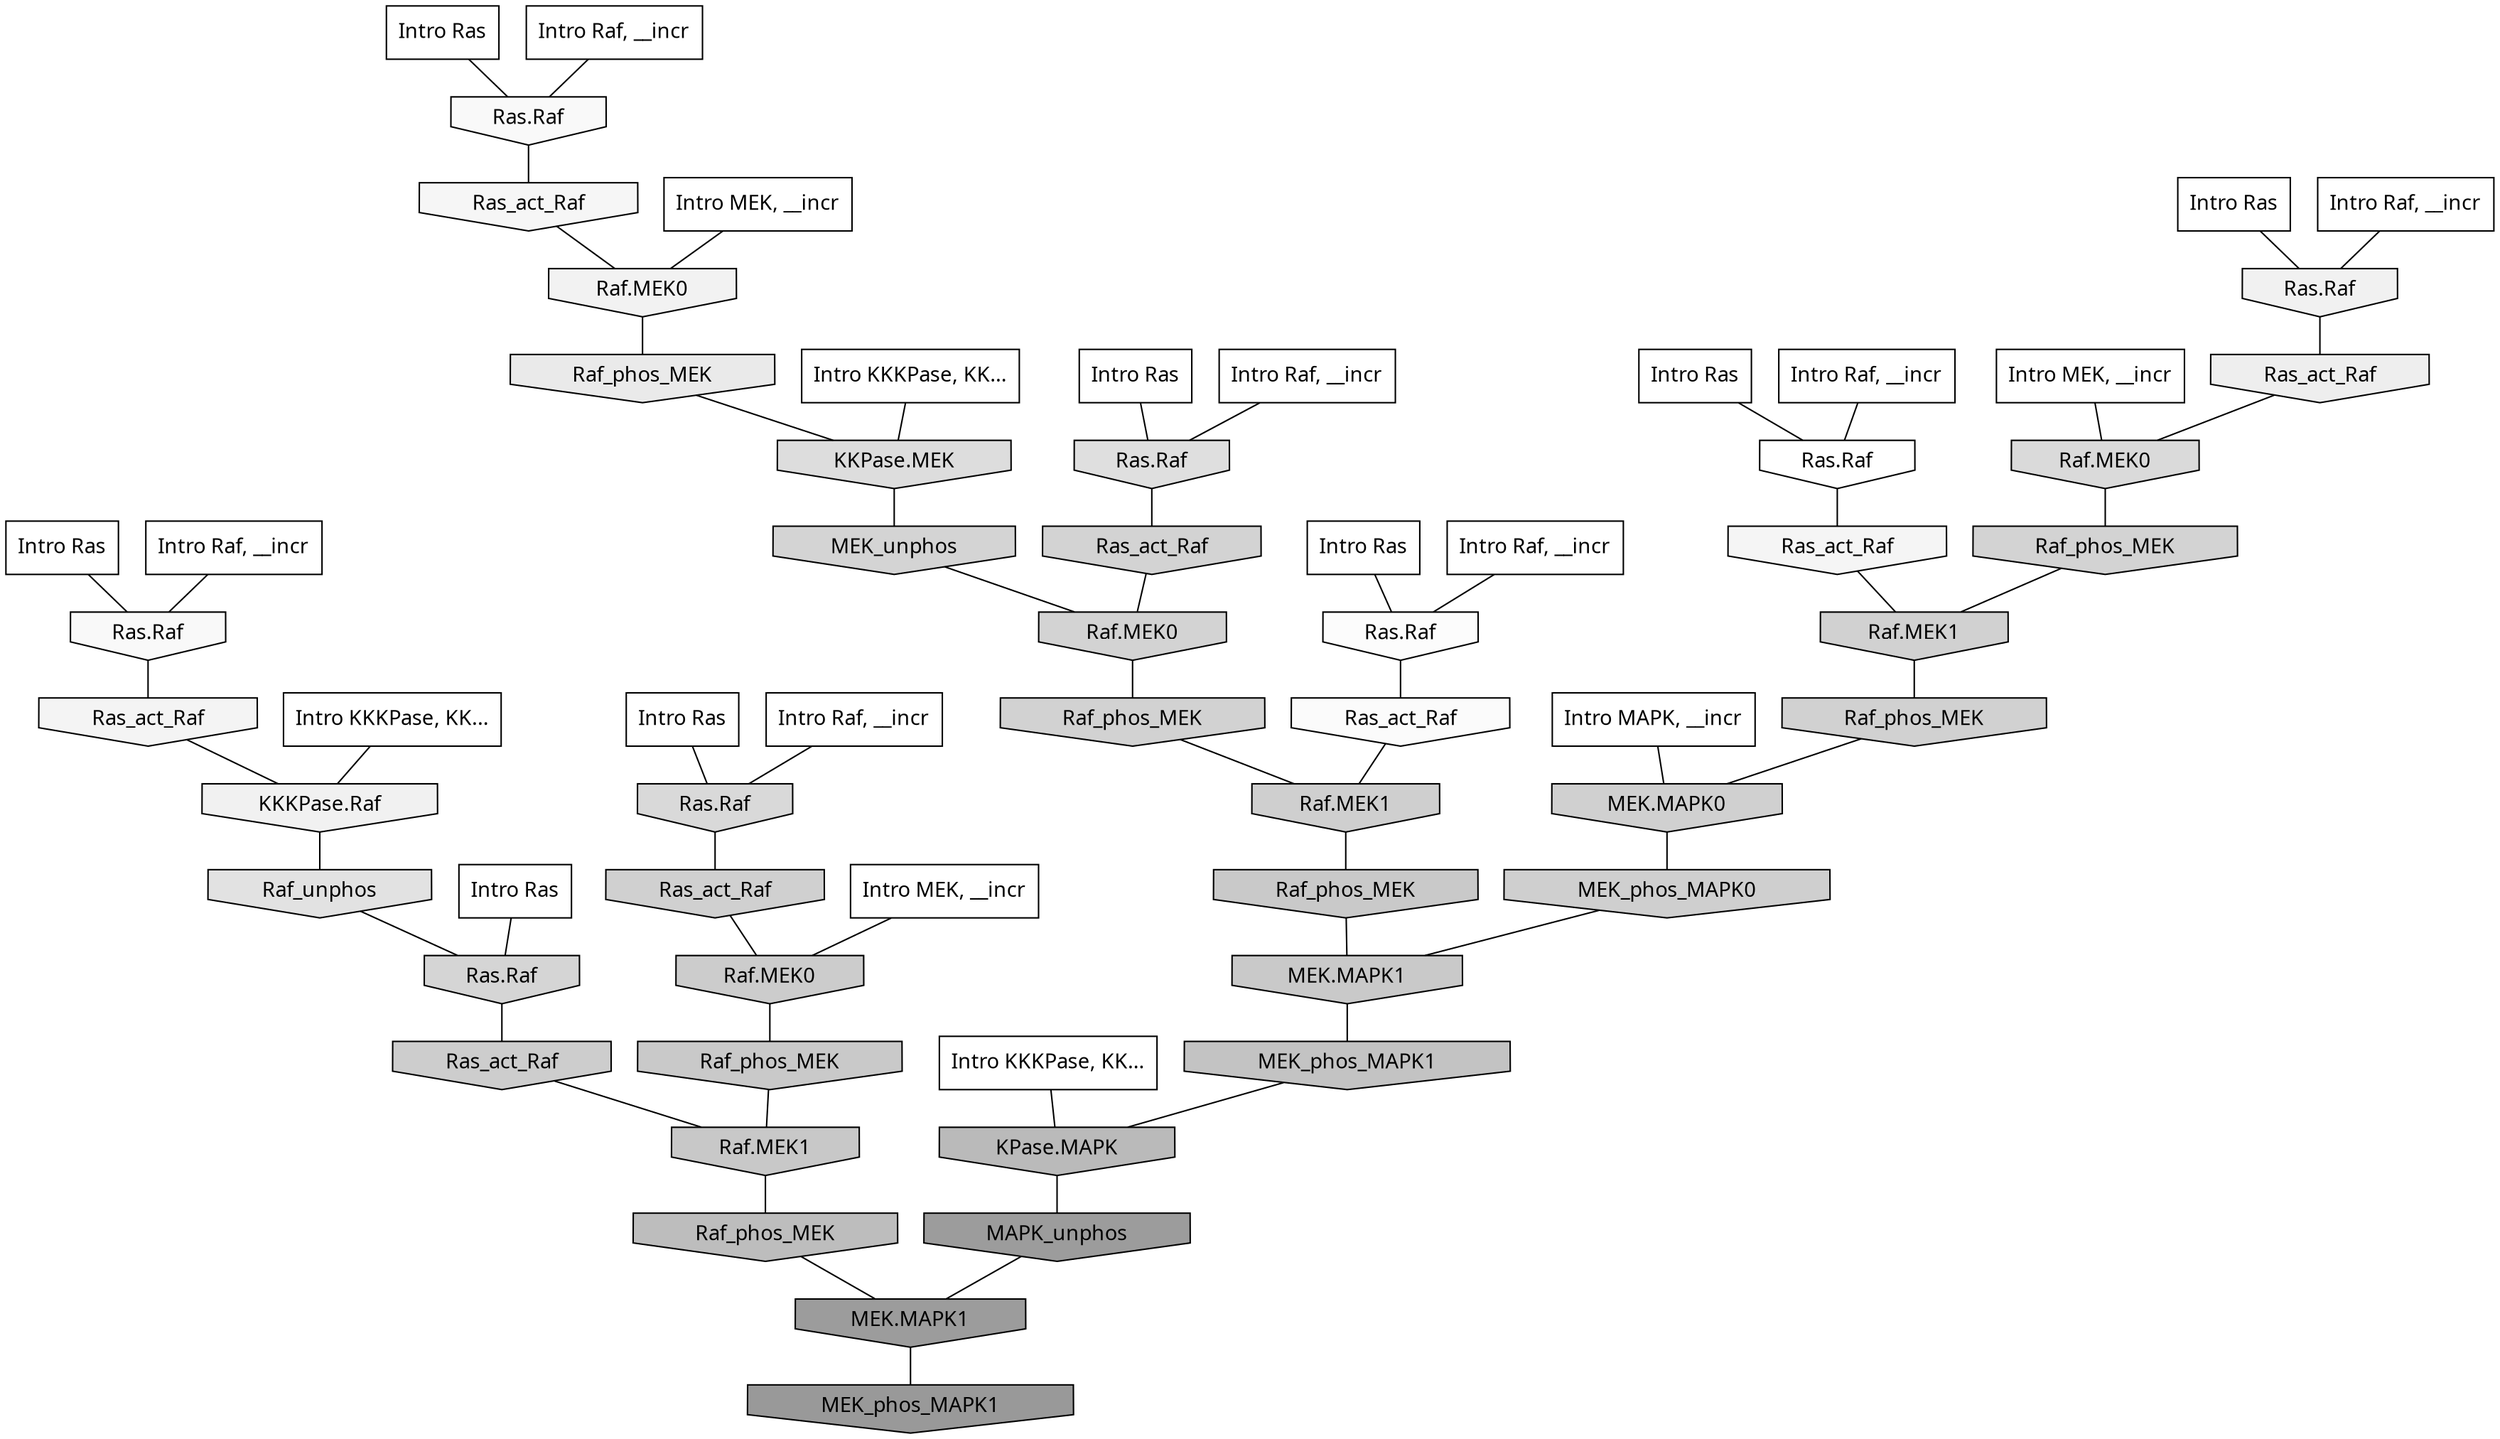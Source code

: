 digraph G{
  rankdir="TB";
  ranksep=0.30;
  node [fontname="CMU Serif"];
  edge [fontname="CMU Serif"];
  
  2 [label="Intro Ras", shape=rectangle, style=filled, fillcolor="0.000 0.000 1.000"]
  
  8 [label="Intro Ras", shape=rectangle, style=filled, fillcolor="0.000 0.000 1.000"]
  
  16 [label="Intro Ras", shape=rectangle, style=filled, fillcolor="0.000 0.000 1.000"]
  
  33 [label="Intro Ras", shape=rectangle, style=filled, fillcolor="0.000 0.000 1.000"]
  
  34 [label="Intro Ras", shape=rectangle, style=filled, fillcolor="0.000 0.000 1.000"]
  
  50 [label="Intro Ras", shape=rectangle, style=filled, fillcolor="0.000 0.000 1.000"]
  
  64 [label="Intro Ras", shape=rectangle, style=filled, fillcolor="0.000 0.000 1.000"]
  
  89 [label="Intro Ras", shape=rectangle, style=filled, fillcolor="0.000 0.000 1.000"]
  
  411 [label="Intro Raf, __incr", shape=rectangle, style=filled, fillcolor="0.000 0.000 1.000"]
  
  563 [label="Intro Raf, __incr", shape=rectangle, style=filled, fillcolor="0.000 0.000 1.000"]
  
  664 [label="Intro Raf, __incr", shape=rectangle, style=filled, fillcolor="0.000 0.000 1.000"]
  
  670 [label="Intro Raf, __incr", shape=rectangle, style=filled, fillcolor="0.000 0.000 1.000"]
  
  983 [label="Intro Raf, __incr", shape=rectangle, style=filled, fillcolor="0.000 0.000 1.000"]
  
  1007 [label="Intro Raf, __incr", shape=rectangle, style=filled, fillcolor="0.000 0.000 1.000"]
  
  1010 [label="Intro Raf, __incr", shape=rectangle, style=filled, fillcolor="0.000 0.000 1.000"]
  
  1275 [label="Intro MEK, __incr", shape=rectangle, style=filled, fillcolor="0.000 0.000 1.000"]
  
  1483 [label="Intro MEK, __incr", shape=rectangle, style=filled, fillcolor="0.000 0.000 1.000"]
  
  1755 [label="Intro MEK, __incr", shape=rectangle, style=filled, fillcolor="0.000 0.000 1.000"]
  
  2266 [label="Intro MAPK, __incr", shape=rectangle, style=filled, fillcolor="0.000 0.000 1.000"]
  
  3114 [label="Intro KKKPase, KK...", shape=rectangle, style=filled, fillcolor="0.000 0.000 1.000"]
  
  3115 [label="Intro KKKPase, KK...", shape=rectangle, style=filled, fillcolor="0.000 0.000 1.000"]
  
  3146 [label="Intro KKKPase, KK...", shape=rectangle, style=filled, fillcolor="0.000 0.000 1.000"]
  
  3282 [label="Ras.Raf", shape=invhouse, style=filled, fillcolor="0.000 0.000 1.000"]
  
  3426 [label="Ras.Raf", shape=invhouse, style=filled, fillcolor="0.000 0.000 0.986"]
  
  3447 [label="Ras_act_Raf", shape=invhouse, style=filled, fillcolor="0.000 0.000 0.984"]
  
  3562 [label="Ras.Raf", shape=invhouse, style=filled, fillcolor="0.000 0.000 0.974"]
  
  3580 [label="Ras.Raf", shape=invhouse, style=filled, fillcolor="0.000 0.000 0.973"]
  
  3738 [label="Ras_act_Raf", shape=invhouse, style=filled, fillcolor="0.000 0.000 0.962"]
  
  3793 [label="Ras_act_Raf", shape=invhouse, style=filled, fillcolor="0.000 0.000 0.958"]
  
  3862 [label="Ras_act_Raf", shape=invhouse, style=filled, fillcolor="0.000 0.000 0.955"]
  
  4013 [label="Raf.MEK0", shape=invhouse, style=filled, fillcolor="0.000 0.000 0.949"]
  
  4131 [label="Ras.Raf", shape=invhouse, style=filled, fillcolor="0.000 0.000 0.944"]
  
  4143 [label="KKKPase.Raf", shape=invhouse, style=filled, fillcolor="0.000 0.000 0.943"]
  
  4396 [label="Ras_act_Raf", shape=invhouse, style=filled, fillcolor="0.000 0.000 0.931"]
  
  4720 [label="Raf_phos_MEK", shape=invhouse, style=filled, fillcolor="0.000 0.000 0.917"]
  
  5502 [label="Raf_unphos", shape=invhouse, style=filled, fillcolor="0.000 0.000 0.885"]
  
  5881 [label="Ras.Raf", shape=invhouse, style=filled, fillcolor="0.000 0.000 0.872"]
  
  6056 [label="KKPase.MEK", shape=invhouse, style=filled, fillcolor="0.000 0.000 0.865"]
  
  6446 [label="Raf.MEK0", shape=invhouse, style=filled, fillcolor="0.000 0.000 0.853"]
  
  6574 [label="Ras.Raf", shape=invhouse, style=filled, fillcolor="0.000 0.000 0.850"]
  
  7274 [label="Ras.Raf", shape=invhouse, style=filled, fillcolor="0.000 0.000 0.833"]
  
  7394 [label="MEK_unphos", shape=invhouse, style=filled, fillcolor="0.000 0.000 0.830"]
  
  7610 [label="Ras_act_Raf", shape=invhouse, style=filled, fillcolor="0.000 0.000 0.826"]
  
  7616 [label="Raf.MEK0", shape=invhouse, style=filled, fillcolor="0.000 0.000 0.826"]
  
  7657 [label="Raf_phos_MEK", shape=invhouse, style=filled, fillcolor="0.000 0.000 0.825"]
  
  7750 [label="Raf_phos_MEK", shape=invhouse, style=filled, fillcolor="0.000 0.000 0.822"]
  
  7944 [label="Raf.MEK1", shape=invhouse, style=filled, fillcolor="0.000 0.000 0.818"]
  
  8016 [label="Raf_phos_MEK", shape=invhouse, style=filled, fillcolor="0.000 0.000 0.817"]
  
  8164 [label="MEK.MAPK0", shape=invhouse, style=filled, fillcolor="0.000 0.000 0.814"]
  
  8229 [label="Ras_act_Raf", shape=invhouse, style=filled, fillcolor="0.000 0.000 0.813"]
  
  8367 [label="Raf.MEK1", shape=invhouse, style=filled, fillcolor="0.000 0.000 0.810"]
  
  8431 [label="MEK_phos_MAPK0", shape=invhouse, style=filled, fillcolor="0.000 0.000 0.809"]
  
  8742 [label="Ras_act_Raf", shape=invhouse, style=filled, fillcolor="0.000 0.000 0.803"]
  
  8974 [label="Raf.MEK0", shape=invhouse, style=filled, fillcolor="0.000 0.000 0.797"]
  
  9560 [label="Raf_phos_MEK", shape=invhouse, style=filled, fillcolor="0.000 0.000 0.788"]
  
  9562 [label="MEK.MAPK1", shape=invhouse, style=filled, fillcolor="0.000 0.000 0.788"]
  
  9617 [label="Raf_phos_MEK", shape=invhouse, style=filled, fillcolor="0.000 0.000 0.787"]
  
  9759 [label="Raf.MEK1", shape=invhouse, style=filled, fillcolor="0.000 0.000 0.785"]
  
  11244 [label="MEK_phos_MAPK1", shape=invhouse, style=filled, fillcolor="0.000 0.000 0.765"]
  
  13259 [label="Raf_phos_MEK", shape=invhouse, style=filled, fillcolor="0.000 0.000 0.741"]
  
  14425 [label="KPase.MAPK", shape=invhouse, style=filled, fillcolor="0.000 0.000 0.730"]
  
  19886 [label="MAPK_unphos", shape=invhouse, style=filled, fillcolor="0.000 0.000 0.612"]
  
  19887 [label="MEK.MAPK1", shape=invhouse, style=filled, fillcolor="0.000 0.000 0.612"]
  
  20196 [label="MEK_phos_MAPK1", shape=invhouse, style=filled, fillcolor="0.000 0.000 0.600"]
  
  
  19887 -> 20196 [dir=none, color="0.000 0.000 0.000"] 
  19886 -> 19887 [dir=none, color="0.000 0.000 0.000"] 
  14425 -> 19886 [dir=none, color="0.000 0.000 0.000"] 
  13259 -> 19887 [dir=none, color="0.000 0.000 0.000"] 
  11244 -> 14425 [dir=none, color="0.000 0.000 0.000"] 
  9759 -> 13259 [dir=none, color="0.000 0.000 0.000"] 
  9617 -> 9759 [dir=none, color="0.000 0.000 0.000"] 
  9562 -> 11244 [dir=none, color="0.000 0.000 0.000"] 
  9560 -> 9562 [dir=none, color="0.000 0.000 0.000"] 
  8974 -> 9617 [dir=none, color="0.000 0.000 0.000"] 
  8742 -> 9759 [dir=none, color="0.000 0.000 0.000"] 
  8431 -> 9562 [dir=none, color="0.000 0.000 0.000"] 
  8367 -> 9560 [dir=none, color="0.000 0.000 0.000"] 
  8229 -> 8974 [dir=none, color="0.000 0.000 0.000"] 
  8164 -> 8431 [dir=none, color="0.000 0.000 0.000"] 
  8016 -> 8164 [dir=none, color="0.000 0.000 0.000"] 
  7944 -> 8016 [dir=none, color="0.000 0.000 0.000"] 
  7750 -> 8367 [dir=none, color="0.000 0.000 0.000"] 
  7657 -> 7944 [dir=none, color="0.000 0.000 0.000"] 
  7616 -> 7750 [dir=none, color="0.000 0.000 0.000"] 
  7610 -> 7616 [dir=none, color="0.000 0.000 0.000"] 
  7394 -> 7616 [dir=none, color="0.000 0.000 0.000"] 
  7274 -> 8742 [dir=none, color="0.000 0.000 0.000"] 
  6574 -> 8229 [dir=none, color="0.000 0.000 0.000"] 
  6446 -> 7657 [dir=none, color="0.000 0.000 0.000"] 
  6056 -> 7394 [dir=none, color="0.000 0.000 0.000"] 
  5881 -> 7610 [dir=none, color="0.000 0.000 0.000"] 
  5502 -> 7274 [dir=none, color="0.000 0.000 0.000"] 
  4720 -> 6056 [dir=none, color="0.000 0.000 0.000"] 
  4396 -> 6446 [dir=none, color="0.000 0.000 0.000"] 
  4143 -> 5502 [dir=none, color="0.000 0.000 0.000"] 
  4131 -> 4396 [dir=none, color="0.000 0.000 0.000"] 
  4013 -> 4720 [dir=none, color="0.000 0.000 0.000"] 
  3862 -> 4143 [dir=none, color="0.000 0.000 0.000"] 
  3793 -> 7944 [dir=none, color="0.000 0.000 0.000"] 
  3738 -> 4013 [dir=none, color="0.000 0.000 0.000"] 
  3580 -> 3862 [dir=none, color="0.000 0.000 0.000"] 
  3562 -> 3738 [dir=none, color="0.000 0.000 0.000"] 
  3447 -> 8367 [dir=none, color="0.000 0.000 0.000"] 
  3426 -> 3447 [dir=none, color="0.000 0.000 0.000"] 
  3282 -> 3793 [dir=none, color="0.000 0.000 0.000"] 
  3146 -> 4143 [dir=none, color="0.000 0.000 0.000"] 
  3115 -> 6056 [dir=none, color="0.000 0.000 0.000"] 
  3114 -> 14425 [dir=none, color="0.000 0.000 0.000"] 
  2266 -> 8164 [dir=none, color="0.000 0.000 0.000"] 
  1755 -> 8974 [dir=none, color="0.000 0.000 0.000"] 
  1483 -> 6446 [dir=none, color="0.000 0.000 0.000"] 
  1275 -> 4013 [dir=none, color="0.000 0.000 0.000"] 
  1010 -> 6574 [dir=none, color="0.000 0.000 0.000"] 
  1007 -> 3282 [dir=none, color="0.000 0.000 0.000"] 
  983 -> 3426 [dir=none, color="0.000 0.000 0.000"] 
  670 -> 4131 [dir=none, color="0.000 0.000 0.000"] 
  664 -> 3580 [dir=none, color="0.000 0.000 0.000"] 
  563 -> 5881 [dir=none, color="0.000 0.000 0.000"] 
  411 -> 3562 [dir=none, color="0.000 0.000 0.000"] 
  89 -> 3580 [dir=none, color="0.000 0.000 0.000"] 
  64 -> 5881 [dir=none, color="0.000 0.000 0.000"] 
  50 -> 4131 [dir=none, color="0.000 0.000 0.000"] 
  34 -> 3282 [dir=none, color="0.000 0.000 0.000"] 
  33 -> 3426 [dir=none, color="0.000 0.000 0.000"] 
  16 -> 6574 [dir=none, color="0.000 0.000 0.000"] 
  8 -> 7274 [dir=none, color="0.000 0.000 0.000"] 
  2 -> 3562 [dir=none, color="0.000 0.000 0.000"] 
  
  }
